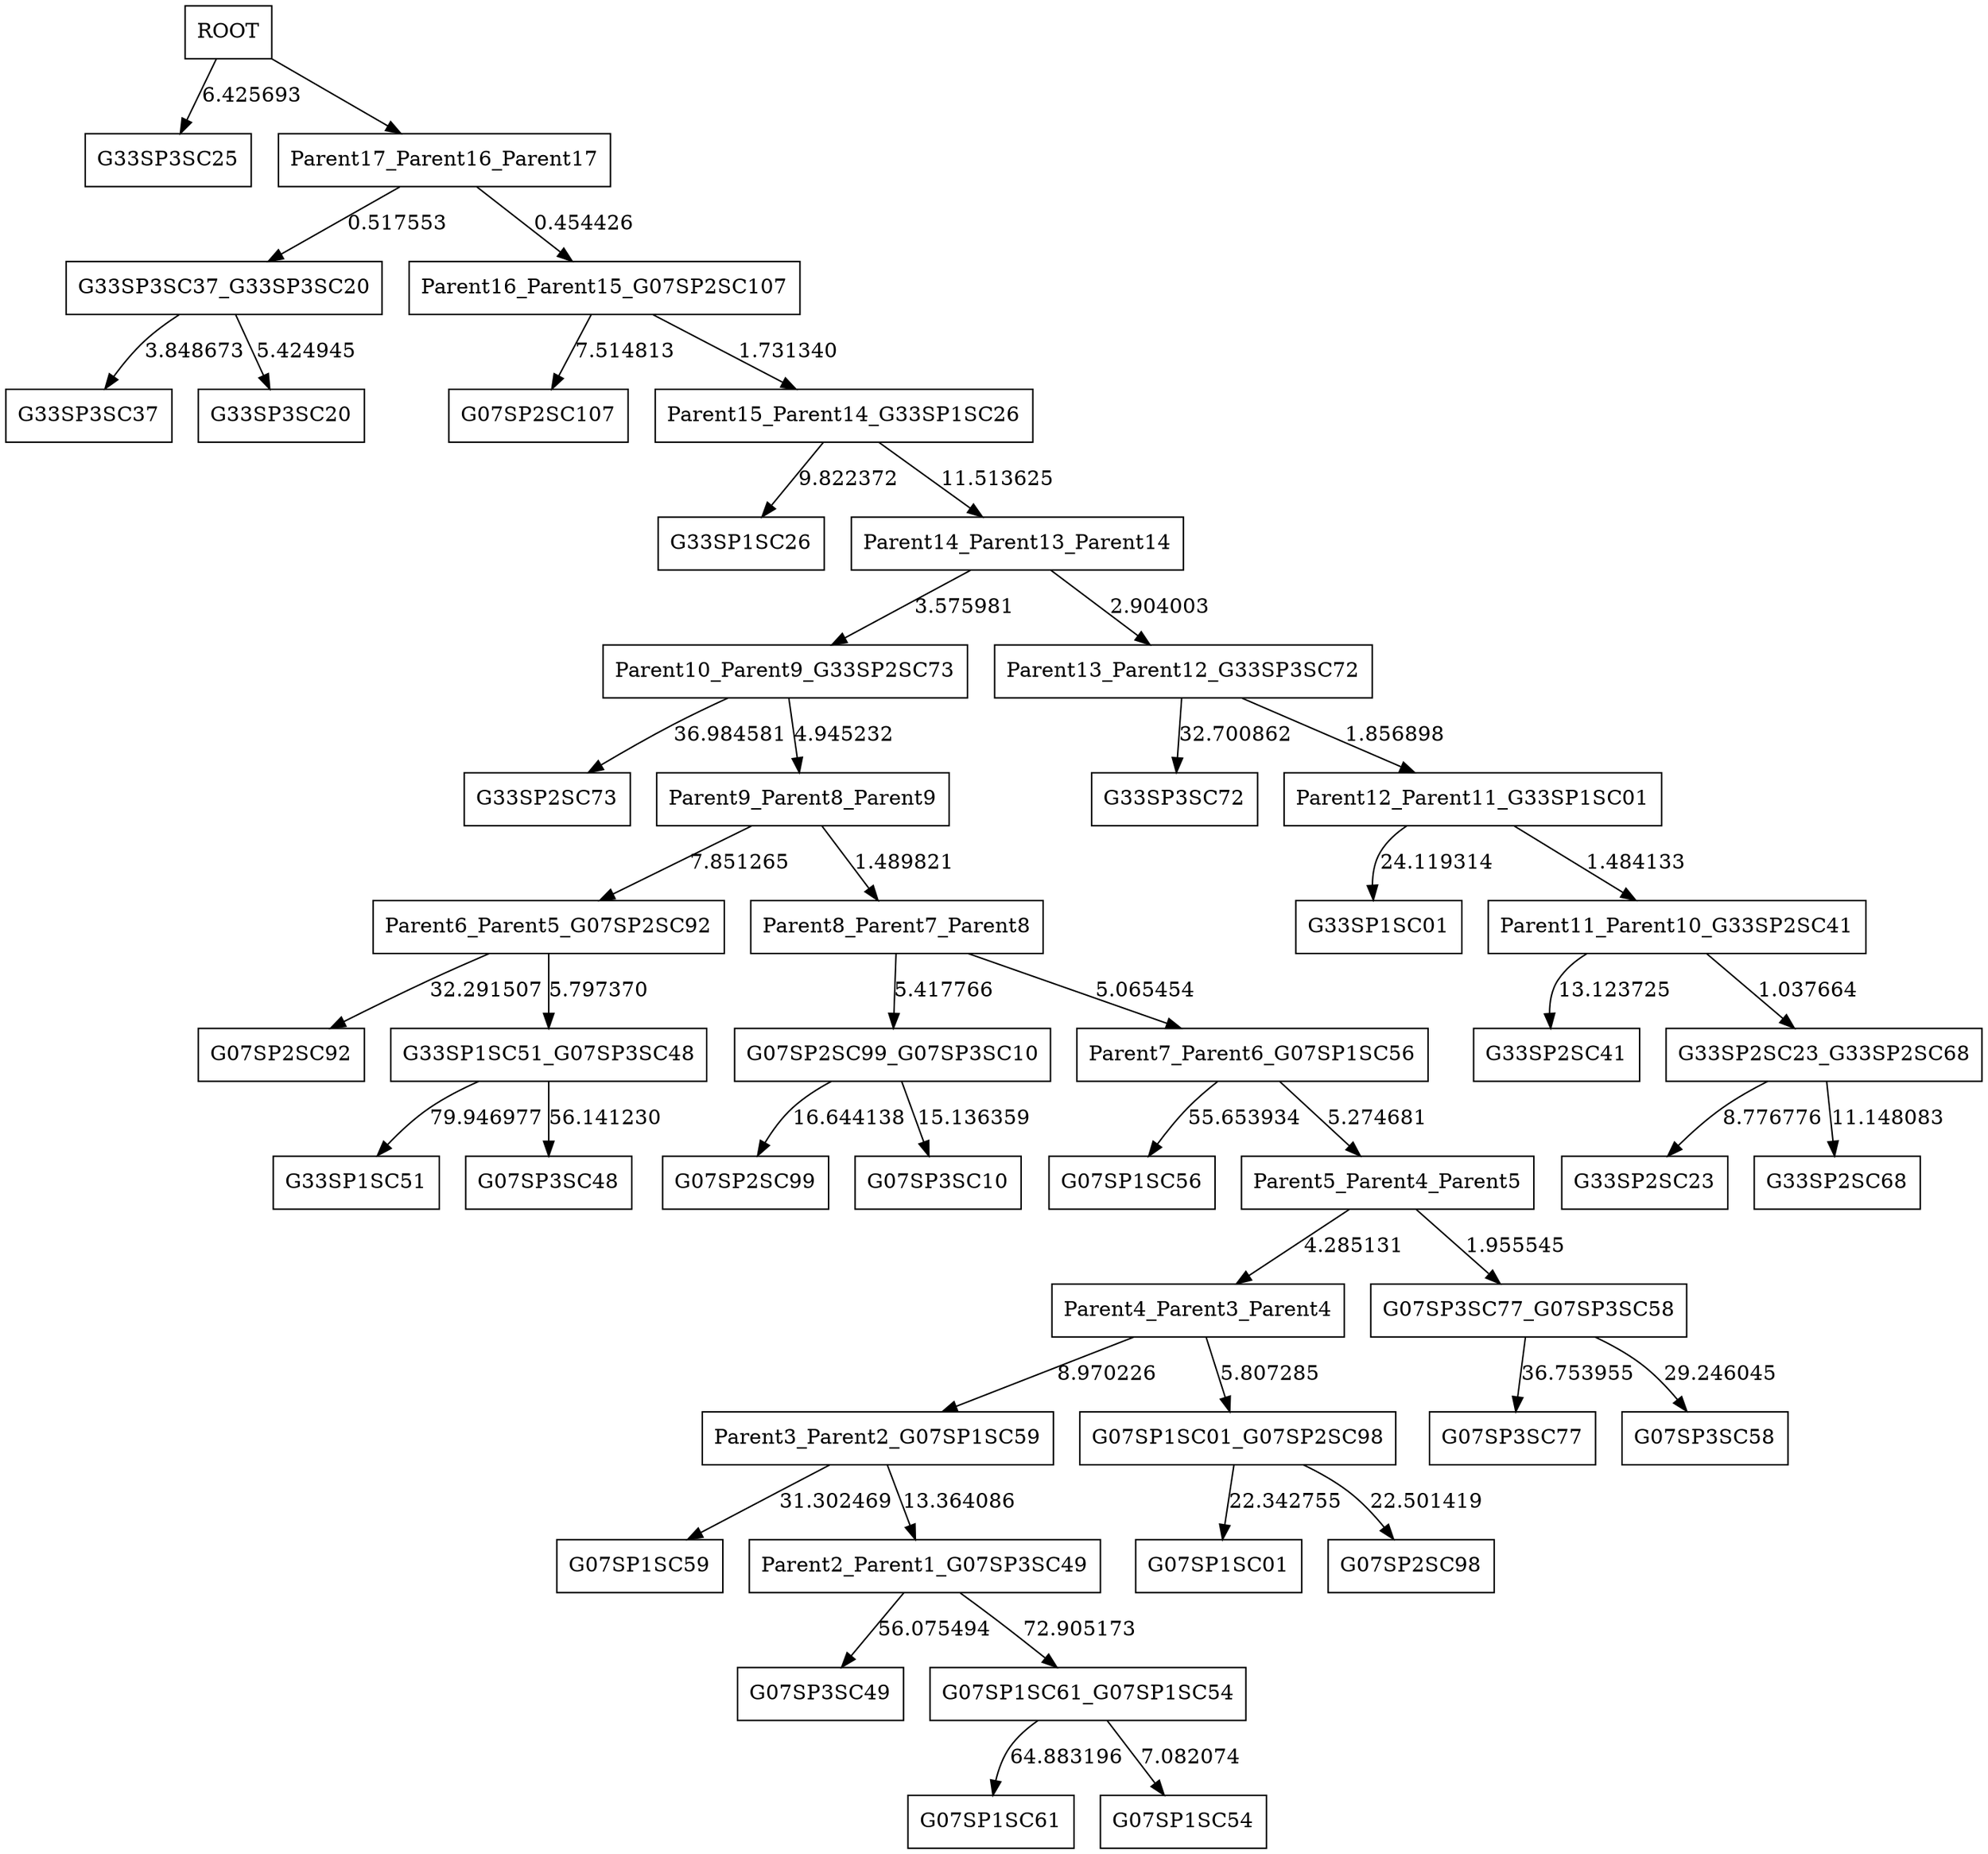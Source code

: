 digraph tree_of_25sample {
	G07SP1SC56 [shape = box];
	G07SP1SC61 [shape = box];
	G07SP1SC54 [shape = box];
	G33SP3SC37 [shape = box];
	G33SP1SC51 [shape = box];
	G07SP3SC77 [shape = box];
	G07SP1SC01 [shape = box];
	G33SP1SC26 [shape = box];
	G33SP2SC23 [shape = box];
	G07SP2SC98 [shape = box];
	G07SP2SC99 [shape = box];
	G33SP2SC73 [shape = box];
	G07SP3SC10 [shape = box];
	G33SP3SC25 [shape = box];
	G07SP1SC59 [shape = box];
	G07SP3SC48 [shape = box];
	G33SP2SC41 [shape = box];
	G07SP3SC49 [shape = box];
	G33SP3SC72 [shape = box];
	G33SP1SC01 [shape = box];
	G07SP3SC58 [shape = box];
	G33SP2SC68 [shape = box];
	G07SP2SC92 [shape = box];
	G07SP2SC107 [shape = box];
	G33SP3SC20 [shape = box];
	G07SP1SC61_G07SP1SC54 [shape = box];
	G07SP1SC61_G07SP1SC54 -> G07SP1SC61 [label = 64.883196];
	G07SP1SC61_G07SP1SC54 -> G07SP1SC54 [label = 7.082074];
	Parent2_Parent1_G07SP3SC49 [shape = box];
	Parent2_Parent1_G07SP3SC49 -> G07SP1SC61_G07SP1SC54 [label = 72.905173];
	Parent2_Parent1_G07SP3SC49 -> G07SP3SC49 [label = 56.075494];
	Parent3_Parent2_G07SP1SC59 [shape = box];
	Parent3_Parent2_G07SP1SC59 -> Parent2_Parent1_G07SP3SC49 [label = 13.364086];
	Parent3_Parent2_G07SP1SC59 -> G07SP1SC59 [label = 31.302469];
	G07SP1SC01_G07SP2SC98 [shape = box];
	G07SP1SC01_G07SP2SC98 -> G07SP1SC01 [label = 22.342755];
	G07SP1SC01_G07SP2SC98 -> G07SP2SC98 [label = 22.501419];
	G33SP1SC51_G07SP3SC48 [shape = box];
	G33SP1SC51_G07SP3SC48 -> G33SP1SC51 [label = 79.946977];
	G33SP1SC51_G07SP3SC48 -> G07SP3SC48 [label = 56.141230];
	Parent4_Parent3_Parent4 [shape = box];
	Parent4_Parent3_Parent4 -> G07SP1SC01_G07SP2SC98 [label = 5.807285];
	Parent4_Parent3_Parent4 -> Parent3_Parent2_G07SP1SC59 [label = 8.970226];
	G07SP3SC77_G07SP3SC58 [shape = box];
	G07SP3SC77_G07SP3SC58 -> G07SP3SC77 [label = 36.753955];
	G07SP3SC77_G07SP3SC58 -> G07SP3SC58 [label = 29.246045];
	Parent5_Parent4_Parent5 [shape = box];
	Parent5_Parent4_Parent5 -> G07SP3SC77_G07SP3SC58 [label = 1.955545];
	Parent5_Parent4_Parent5 -> Parent4_Parent3_Parent4 [label = 4.285131];
	Parent6_Parent5_G07SP2SC92 [shape = box];
	Parent6_Parent5_G07SP2SC92 -> G33SP1SC51_G07SP3SC48 [label = 5.797370];
	Parent6_Parent5_G07SP2SC92 -> G07SP2SC92 [label = 32.291507];
	G07SP2SC99_G07SP3SC10 [shape = box];
	G07SP2SC99_G07SP3SC10 -> G07SP2SC99 [label = 16.644138];
	G07SP2SC99_G07SP3SC10 -> G07SP3SC10 [label = 15.136359];
	Parent7_Parent6_G07SP1SC56 [shape = box];
	Parent7_Parent6_G07SP1SC56 -> Parent5_Parent4_Parent5 [label = 5.274681];
	Parent7_Parent6_G07SP1SC56 -> G07SP1SC56 [label = 55.653934];
	Parent8_Parent7_Parent8 [shape = box];
	Parent8_Parent7_Parent8 -> Parent7_Parent6_G07SP1SC56 [label = 5.065454];
	Parent8_Parent7_Parent8 -> G07SP2SC99_G07SP3SC10 [label = 5.417766];
	Parent9_Parent8_Parent9 [shape = box];
	Parent9_Parent8_Parent9 -> Parent8_Parent7_Parent8 [label = 1.489821];
	Parent9_Parent8_Parent9 -> Parent6_Parent5_G07SP2SC92 [label = 7.851265];
	Parent10_Parent9_G33SP2SC73 [shape = box];
	Parent10_Parent9_G33SP2SC73 -> Parent9_Parent8_Parent9 [label = 4.945232];
	Parent10_Parent9_G33SP2SC73 -> G33SP2SC73 [label = 36.984581];
	G33SP2SC23_G33SP2SC68 [shape = box];
	G33SP2SC23_G33SP2SC68 -> G33SP2SC23 [label = 8.776776];
	G33SP2SC23_G33SP2SC68 -> G33SP2SC68 [label = 11.148083];
	Parent11_Parent10_G33SP2SC41 [shape = box];
	Parent11_Parent10_G33SP2SC41 -> G33SP2SC23_G33SP2SC68 [label = 1.037664];
	Parent11_Parent10_G33SP2SC41 -> G33SP2SC41 [label = 13.123725];
	Parent12_Parent11_G33SP1SC01 [shape = box];
	Parent12_Parent11_G33SP1SC01 -> Parent11_Parent10_G33SP2SC41 [label = 1.484133];
	Parent12_Parent11_G33SP1SC01 -> G33SP1SC01 [label = 24.119314];
	Parent13_Parent12_G33SP3SC72 [shape = box];
	Parent13_Parent12_G33SP3SC72 -> Parent12_Parent11_G33SP1SC01 [label = 1.856898];
	Parent13_Parent12_G33SP3SC72 -> G33SP3SC72 [label = 32.700862];
	Parent14_Parent13_Parent14 [shape = box];
	Parent14_Parent13_Parent14 -> Parent13_Parent12_G33SP3SC72 [label = 2.904003];
	Parent14_Parent13_Parent14 -> Parent10_Parent9_G33SP2SC73 [label = 3.575981];
	Parent15_Parent14_G33SP1SC26 [shape = box];
	Parent15_Parent14_G33SP1SC26 -> Parent14_Parent13_Parent14 [label = 11.513625];
	Parent15_Parent14_G33SP1SC26 -> G33SP1SC26 [label = 9.822372];
	G33SP3SC37_G33SP3SC20 [shape = box];
	G33SP3SC37_G33SP3SC20 -> G33SP3SC37 [label = 3.848673];
	G33SP3SC37_G33SP3SC20 -> G33SP3SC20 [label = 5.424945];
	Parent16_Parent15_G07SP2SC107 [shape = box];
	Parent16_Parent15_G07SP2SC107 -> Parent15_Parent14_G33SP1SC26 [label = 1.731340];
	Parent16_Parent15_G07SP2SC107 -> G07SP2SC107 [label = 7.514813];
	Parent17_Parent16_Parent17 [shape = box];
	Parent17_Parent16_Parent17 -> Parent16_Parent15_G07SP2SC107 [label = 0.454426];
	Parent17_Parent16_Parent17 -> G33SP3SC37_G33SP3SC20 [label = 0.517553];
	ROOT [shape = box];
	ROOT -> Parent17_Parent16_Parent17 ;
	ROOT -> G33SP3SC25 [label = 6.425693];
}